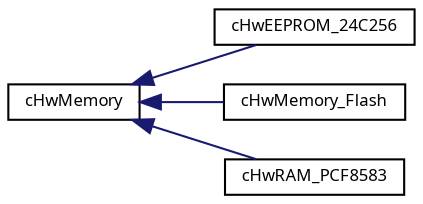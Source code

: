 digraph "Graphical Class Hierarchy"
{
  edge [fontname="Sans",fontsize="8",labelfontname="Sans",labelfontsize="8"];
  node [fontname="Sans",fontsize="8",shape=record];
  rankdir="LR";
  Node1 [label="cHwMemory",height=0.2,width=0.4,color="black", fillcolor="white", style="filled",URL="$classc_hw_memory.html",tooltip="Abstract class supporting non volatile memory. "];
  Node1 -> Node2 [dir="back",color="midnightblue",fontsize="8",style="solid",fontname="Sans"];
  Node2 [label="cHwEEPROM_24C256",height=0.2,width=0.4,color="black", fillcolor="white", style="filled",URL="$classc_hw_e_e_p_r_o_m__24_c256.html",tooltip="Implementation of EEPROM 24C256. "];
  Node1 -> Node3 [dir="back",color="midnightblue",fontsize="8",style="solid",fontname="Sans"];
  Node3 [label="cHwMemory_Flash",height=0.2,width=0.4,color="black", fillcolor="white", style="filled",URL="$classc_hw_memory___flash.html",tooltip="Implementation of the Flash-RAM as a cHwMemory class. "];
  Node1 -> Node4 [dir="back",color="midnightblue",fontsize="8",style="solid",fontname="Sans"];
  Node4 [label="cHwRAM_PCF8583",height=0.2,width=0.4,color="black", fillcolor="white", style="filled",URL="$classc_hw_r_a_m___p_c_f8583.html",tooltip="Implementation of battery buffered RAM PCF8583. "];
}
